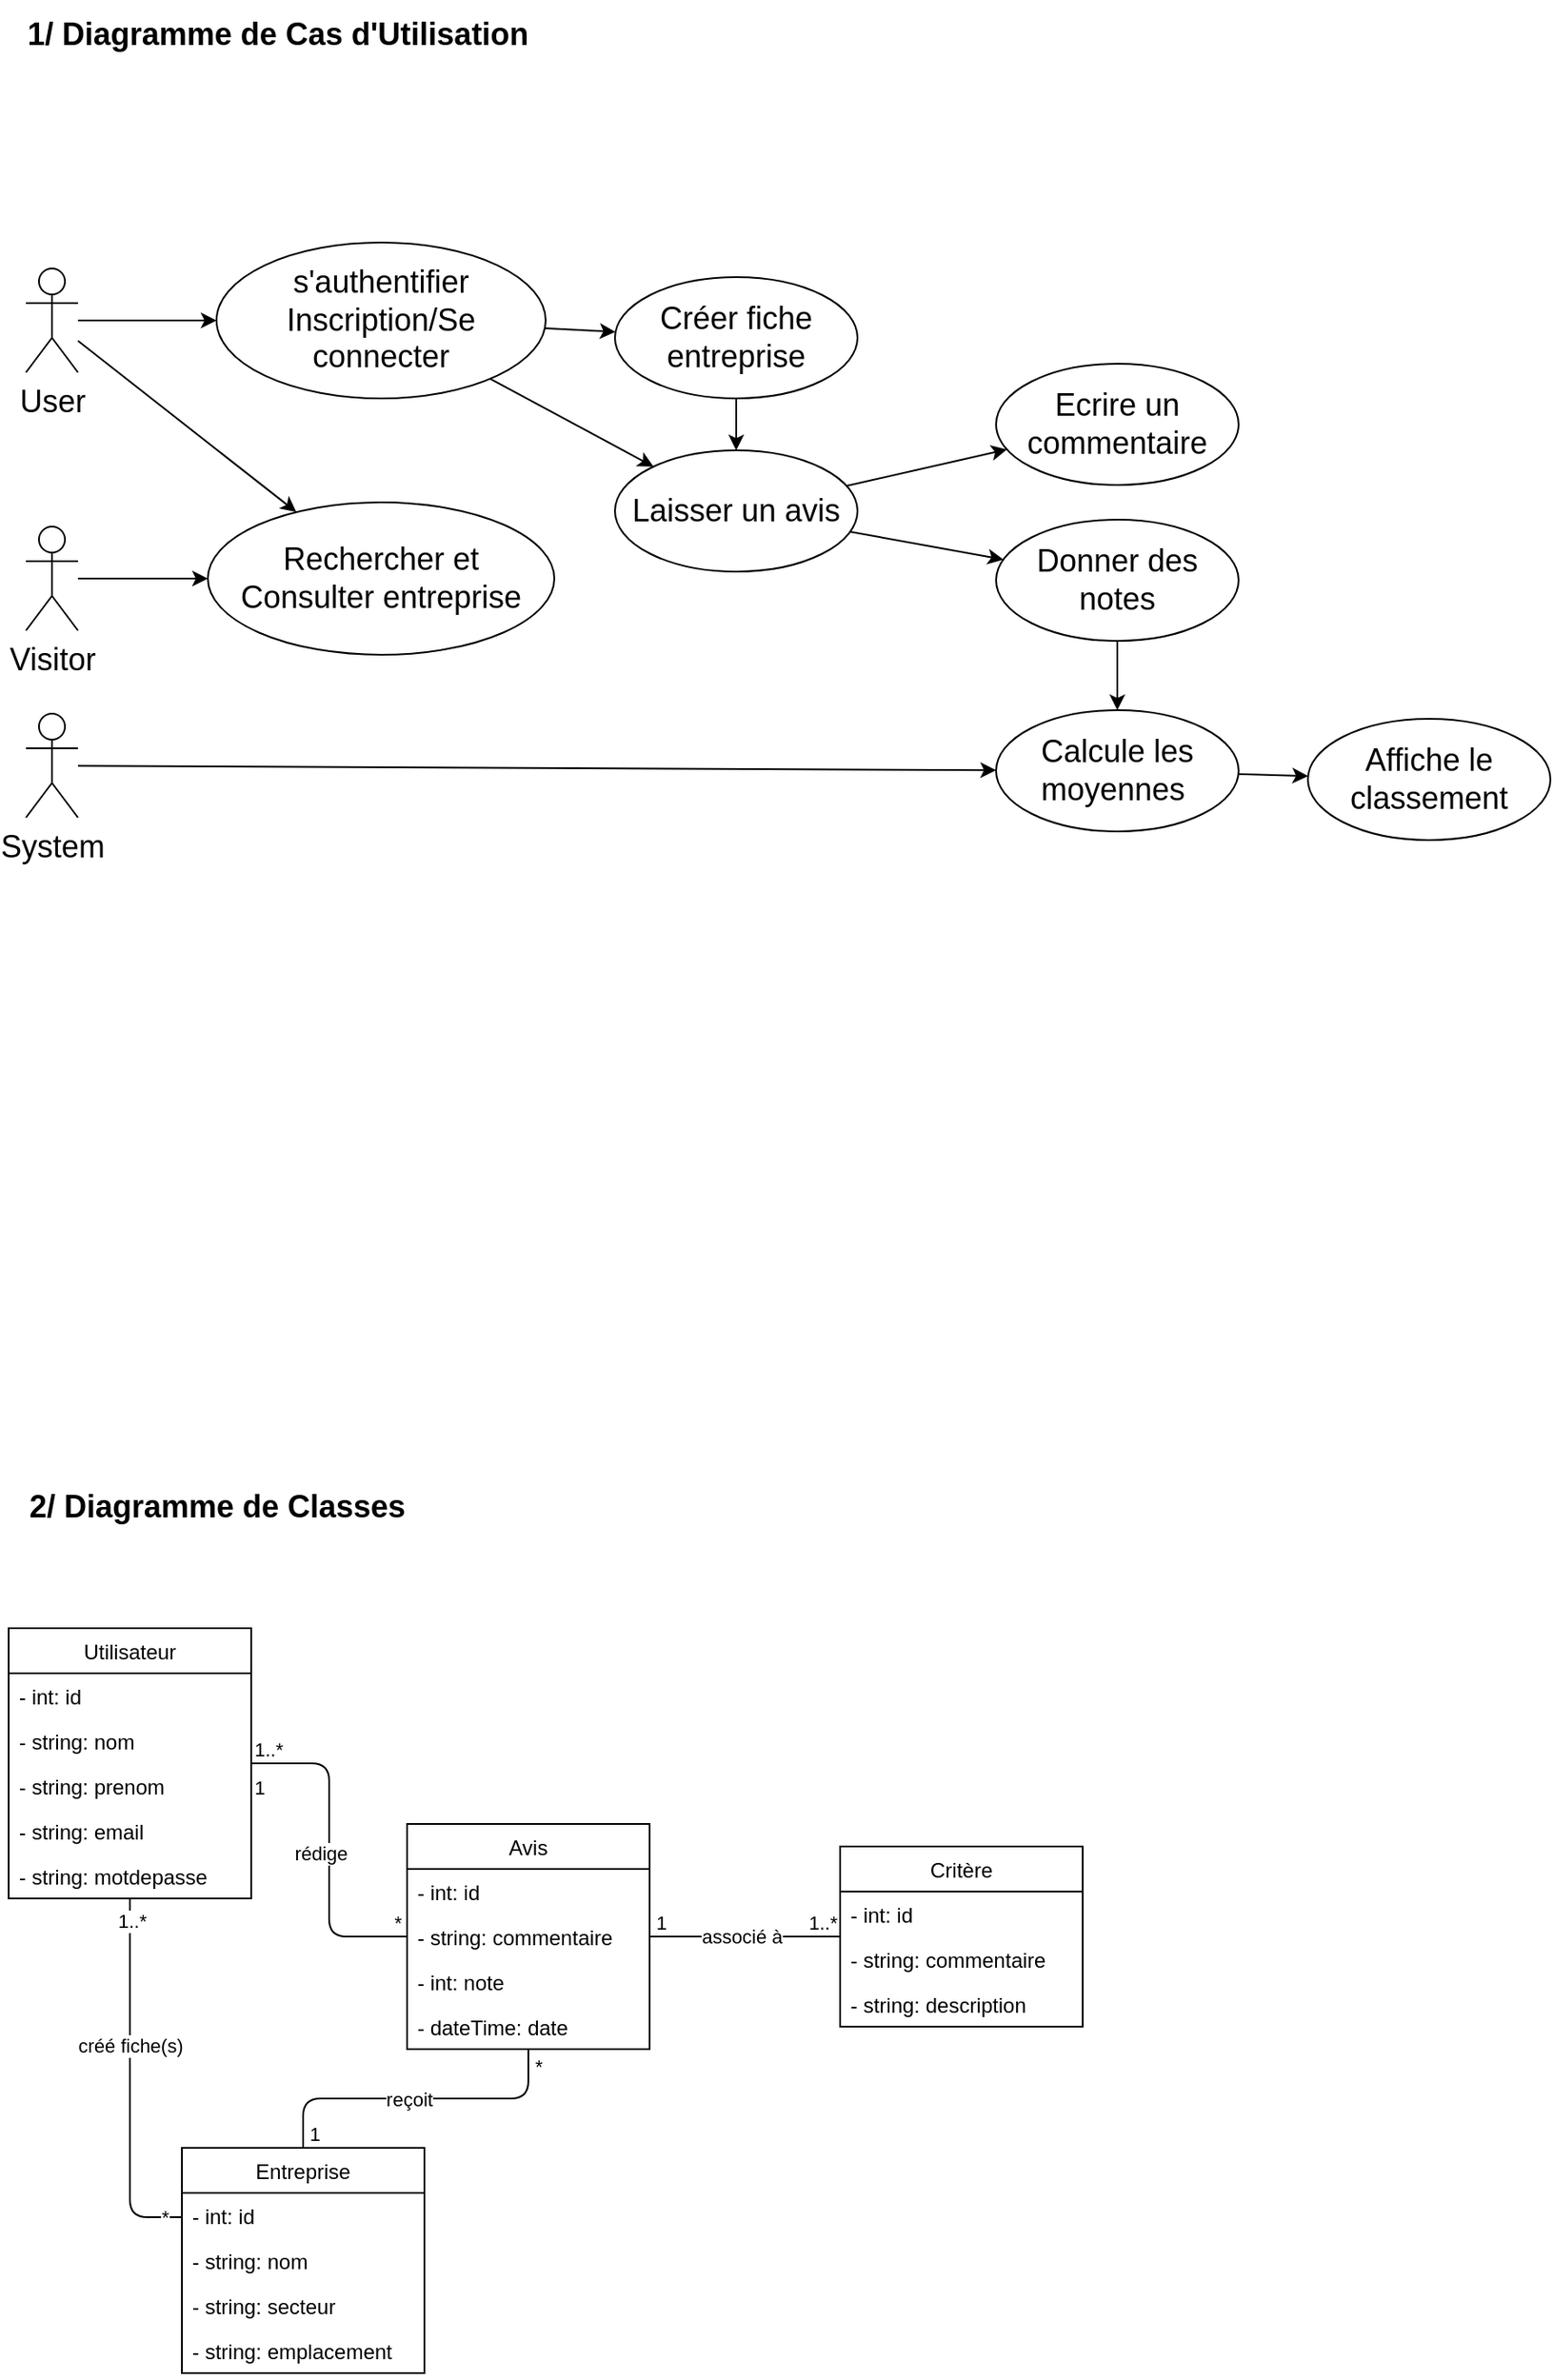 <mxfile>
    <diagram id="-hADqBydusSNjO6vTDOS" name="Page-1">
        <mxGraphModel dx="749" dy="1364" grid="1" gridSize="10" guides="1" tooltips="1" connect="1" arrows="1" fold="1" page="1" pageScale="1" pageWidth="1169" pageHeight="827" math="0" shadow="0">
            <root>
                <mxCell id="0"/>
                <mxCell id="1" parent="0"/>
                <mxCell id="79" style="edgeStyle=orthogonalEdgeStyle;html=1;endArrow=none;endFill=0;" edge="1" parent="1" source="5" target="11">
                    <mxGeometry relative="1" as="geometry">
                        <Array as="points">
                            <mxPoint x="160" y="570"/>
                        </Array>
                    </mxGeometry>
                </mxCell>
                <mxCell id="80" value="créé fiche(s)" style="edgeLabel;html=1;align=center;verticalAlign=middle;resizable=0;points=[];" vertex="1" connectable="0" parent="79">
                    <mxGeometry x="-0.205" y="-2" relative="1" as="geometry">
                        <mxPoint x="2" as="offset"/>
                    </mxGeometry>
                </mxCell>
                <mxCell id="81" value="1..*" style="edgeLabel;html=1;align=center;verticalAlign=middle;resizable=0;points=[];" vertex="1" connectable="0" parent="79">
                    <mxGeometry x="-0.877" y="1" relative="1" as="geometry">
                        <mxPoint as="offset"/>
                    </mxGeometry>
                </mxCell>
                <mxCell id="83" value="*" style="edgeLabel;html=1;align=center;verticalAlign=middle;resizable=0;points=[];" vertex="1" connectable="0" parent="79">
                    <mxGeometry x="0.796" relative="1" as="geometry">
                        <mxPoint x="12" as="offset"/>
                    </mxGeometry>
                </mxCell>
                <mxCell id="5" value="Utilisateur" style="swimlane;fontStyle=0;childLayout=stackLayout;horizontal=1;startSize=26;fillColor=none;horizontalStack=0;resizeParent=1;resizeParentMax=0;resizeLast=0;collapsible=1;marginBottom=0;" parent="1" vertex="1">
                    <mxGeometry x="90" y="230" width="140" height="156" as="geometry"/>
                </mxCell>
                <mxCell id="6" value="- int: id" style="text;strokeColor=none;fillColor=none;align=left;verticalAlign=top;spacingLeft=4;spacingRight=4;overflow=hidden;rotatable=0;points=[[0,0.5],[1,0.5]];portConstraint=eastwest;" parent="5" vertex="1">
                    <mxGeometry y="26" width="140" height="26" as="geometry"/>
                </mxCell>
                <mxCell id="7" value="- string: nom" style="text;strokeColor=none;fillColor=none;align=left;verticalAlign=top;spacingLeft=4;spacingRight=4;overflow=hidden;rotatable=0;points=[[0,0.5],[1,0.5]];portConstraint=eastwest;" parent="5" vertex="1">
                    <mxGeometry y="52" width="140" height="26" as="geometry"/>
                </mxCell>
                <mxCell id="8" value="- string: prenom" style="text;strokeColor=none;fillColor=none;align=left;verticalAlign=top;spacingLeft=4;spacingRight=4;overflow=hidden;rotatable=0;points=[[0,0.5],[1,0.5]];portConstraint=eastwest;" parent="5" vertex="1">
                    <mxGeometry y="78" width="140" height="26" as="geometry"/>
                </mxCell>
                <mxCell id="9" value="- string: email" style="text;strokeColor=none;fillColor=none;align=left;verticalAlign=top;spacingLeft=4;spacingRight=4;overflow=hidden;rotatable=0;points=[[0,0.5],[1,0.5]];portConstraint=eastwest;" parent="5" vertex="1">
                    <mxGeometry y="104" width="140" height="26" as="geometry"/>
                </mxCell>
                <mxCell id="10" value="- string: motdepasse" style="text;strokeColor=none;fillColor=none;align=left;verticalAlign=top;spacingLeft=4;spacingRight=4;overflow=hidden;rotatable=0;points=[[0,0.5],[1,0.5]];portConstraint=eastwest;" parent="5" vertex="1">
                    <mxGeometry y="130" width="140" height="26" as="geometry"/>
                </mxCell>
                <mxCell id="11" value="Entreprise" style="swimlane;fontStyle=0;childLayout=stackLayout;horizontal=1;startSize=26;fillColor=none;horizontalStack=0;resizeParent=1;resizeParentMax=0;resizeLast=0;collapsible=1;marginBottom=0;" parent="1" vertex="1">
                    <mxGeometry x="190" y="530" width="140" height="130" as="geometry"/>
                </mxCell>
                <mxCell id="12" value="- int: id" style="text;strokeColor=none;fillColor=none;align=left;verticalAlign=top;spacingLeft=4;spacingRight=4;overflow=hidden;rotatable=0;points=[[0,0.5],[1,0.5]];portConstraint=eastwest;" parent="11" vertex="1">
                    <mxGeometry y="26" width="140" height="26" as="geometry"/>
                </mxCell>
                <mxCell id="13" value="- string: nom" style="text;strokeColor=none;fillColor=none;align=left;verticalAlign=top;spacingLeft=4;spacingRight=4;overflow=hidden;rotatable=0;points=[[0,0.5],[1,0.5]];portConstraint=eastwest;" parent="11" vertex="1">
                    <mxGeometry y="52" width="140" height="26" as="geometry"/>
                </mxCell>
                <mxCell id="14" value="- string: secteur" style="text;strokeColor=none;fillColor=none;align=left;verticalAlign=top;spacingLeft=4;spacingRight=4;overflow=hidden;rotatable=0;points=[[0,0.5],[1,0.5]];portConstraint=eastwest;" parent="11" vertex="1">
                    <mxGeometry y="78" width="140" height="26" as="geometry"/>
                </mxCell>
                <mxCell id="15" value="- string: emplacement" style="text;strokeColor=none;fillColor=none;align=left;verticalAlign=top;spacingLeft=4;spacingRight=4;overflow=hidden;rotatable=0;points=[[0,0.5],[1,0.5]];portConstraint=eastwest;" parent="11" vertex="1">
                    <mxGeometry y="104" width="140" height="26" as="geometry"/>
                </mxCell>
                <mxCell id="17" value="Avis" style="swimlane;fontStyle=0;childLayout=stackLayout;horizontal=1;startSize=26;fillColor=none;horizontalStack=0;resizeParent=1;resizeParentMax=0;resizeLast=0;collapsible=1;marginBottom=0;" parent="1" vertex="1">
                    <mxGeometry x="320" y="343" width="140" height="130" as="geometry"/>
                </mxCell>
                <mxCell id="18" value="- int: id" style="text;strokeColor=none;fillColor=none;align=left;verticalAlign=top;spacingLeft=4;spacingRight=4;overflow=hidden;rotatable=0;points=[[0,0.5],[1,0.5]];portConstraint=eastwest;" parent="17" vertex="1">
                    <mxGeometry y="26" width="140" height="26" as="geometry"/>
                </mxCell>
                <mxCell id="19" value="- string: commentaire" style="text;strokeColor=none;fillColor=none;align=left;verticalAlign=top;spacingLeft=4;spacingRight=4;overflow=hidden;rotatable=0;points=[[0,0.5],[1,0.5]];portConstraint=eastwest;" parent="17" vertex="1">
                    <mxGeometry y="52" width="140" height="26" as="geometry"/>
                </mxCell>
                <mxCell id="20" value="- int: note" style="text;strokeColor=none;fillColor=none;align=left;verticalAlign=top;spacingLeft=4;spacingRight=4;overflow=hidden;rotatable=0;points=[[0,0.5],[1,0.5]];portConstraint=eastwest;" parent="17" vertex="1">
                    <mxGeometry y="78" width="140" height="26" as="geometry"/>
                </mxCell>
                <mxCell id="21" value="- dateTime: date" style="text;strokeColor=none;fillColor=none;align=left;verticalAlign=top;spacingLeft=4;spacingRight=4;overflow=hidden;rotatable=0;points=[[0,0.5],[1,0.5]];portConstraint=eastwest;" parent="17" vertex="1">
                    <mxGeometry y="104" width="140" height="26" as="geometry"/>
                </mxCell>
                <mxCell id="22" value="Critère" style="swimlane;fontStyle=0;childLayout=stackLayout;horizontal=1;startSize=26;fillColor=none;horizontalStack=0;resizeParent=1;resizeParentMax=0;resizeLast=0;collapsible=1;marginBottom=0;" parent="1" vertex="1">
                    <mxGeometry x="570" y="356" width="140" height="104" as="geometry"/>
                </mxCell>
                <mxCell id="23" value="- int: id" style="text;strokeColor=none;fillColor=none;align=left;verticalAlign=top;spacingLeft=4;spacingRight=4;overflow=hidden;rotatable=0;points=[[0,0.5],[1,0.5]];portConstraint=eastwest;" parent="22" vertex="1">
                    <mxGeometry y="26" width="140" height="26" as="geometry"/>
                </mxCell>
                <mxCell id="24" value="- string: commentaire" style="text;strokeColor=none;fillColor=none;align=left;verticalAlign=top;spacingLeft=4;spacingRight=4;overflow=hidden;rotatable=0;points=[[0,0.5],[1,0.5]];portConstraint=eastwest;" parent="22" vertex="1">
                    <mxGeometry y="52" width="140" height="26" as="geometry"/>
                </mxCell>
                <mxCell id="25" value="- string: description" style="text;strokeColor=none;fillColor=none;align=left;verticalAlign=top;spacingLeft=4;spacingRight=4;overflow=hidden;rotatable=0;points=[[0,0.5],[1,0.5]];portConstraint=eastwest;" parent="22" vertex="1">
                    <mxGeometry y="78" width="140" height="26" as="geometry"/>
                </mxCell>
                <mxCell id="31" value="" style="endArrow=none;html=1;edgeStyle=orthogonalEdgeStyle;" parent="1" source="5" target="17" edge="1">
                    <mxGeometry relative="1" as="geometry">
                        <mxPoint x="230" y="520" as="sourcePoint"/>
                        <mxPoint x="390" y="520" as="targetPoint"/>
                    </mxGeometry>
                </mxCell>
                <mxCell id="32" value="1..*" style="edgeLabel;resizable=0;html=1;align=left;verticalAlign=bottom;" parent="31" connectable="0" vertex="1">
                    <mxGeometry x="-1" relative="1" as="geometry"/>
                </mxCell>
                <mxCell id="33" value="*" style="edgeLabel;resizable=0;html=1;align=right;verticalAlign=bottom;" parent="31" connectable="0" vertex="1">
                    <mxGeometry x="1" relative="1" as="geometry">
                        <mxPoint x="-3" as="offset"/>
                    </mxGeometry>
                </mxCell>
                <mxCell id="34" value="rédige" style="edgeLabel;html=1;align=center;verticalAlign=middle;resizable=0;points=[];" parent="31" vertex="1" connectable="0">
                    <mxGeometry x="0.2" relative="1" as="geometry">
                        <mxPoint x="-5" y="-17" as="offset"/>
                    </mxGeometry>
                </mxCell>
                <mxCell id="36" value="" style="endArrow=none;html=1;edgeStyle=orthogonalEdgeStyle;" parent="1" source="17" target="11" edge="1">
                    <mxGeometry relative="1" as="geometry">
                        <mxPoint x="210" y="418" as="sourcePoint"/>
                        <mxPoint x="330" y="418" as="targetPoint"/>
                    </mxGeometry>
                </mxCell>
                <mxCell id="37" value="*" style="edgeLabel;resizable=0;html=1;align=left;verticalAlign=bottom;" parent="36" connectable="0" vertex="1">
                    <mxGeometry x="-1" relative="1" as="geometry">
                        <mxPoint x="2" y="18" as="offset"/>
                    </mxGeometry>
                </mxCell>
                <mxCell id="38" value="1" style="edgeLabel;resizable=0;html=1;align=right;verticalAlign=bottom;" parent="36" connectable="0" vertex="1">
                    <mxGeometry x="1" relative="1" as="geometry">
                        <mxPoint x="10" as="offset"/>
                    </mxGeometry>
                </mxCell>
                <mxCell id="39" value="reçoit" style="edgeLabel;html=1;align=center;verticalAlign=middle;resizable=0;points=[];" parent="36" vertex="1" connectable="0">
                    <mxGeometry x="0.2" relative="1" as="geometry">
                        <mxPoint x="14" as="offset"/>
                    </mxGeometry>
                </mxCell>
                <mxCell id="40" value="" style="endArrow=none;html=1;edgeStyle=orthogonalEdgeStyle;" parent="1" source="22" target="17" edge="1">
                    <mxGeometry relative="1" as="geometry">
                        <mxPoint x="220" y="428" as="sourcePoint"/>
                        <mxPoint x="340" y="428" as="targetPoint"/>
                    </mxGeometry>
                </mxCell>
                <mxCell id="41" value="1..*" style="edgeLabel;resizable=0;html=1;align=left;verticalAlign=bottom;" parent="40" connectable="0" vertex="1">
                    <mxGeometry x="-1" relative="1" as="geometry">
                        <mxPoint x="-20" as="offset"/>
                    </mxGeometry>
                </mxCell>
                <mxCell id="42" value="1" style="edgeLabel;resizable=0;html=1;align=right;verticalAlign=bottom;" parent="40" connectable="0" vertex="1">
                    <mxGeometry x="1" relative="1" as="geometry">
                        <mxPoint x="10" as="offset"/>
                    </mxGeometry>
                </mxCell>
                <mxCell id="43" value="associé à" style="edgeLabel;html=1;align=center;verticalAlign=middle;resizable=0;points=[];" parent="40" vertex="1" connectable="0">
                    <mxGeometry x="0.2" relative="1" as="geometry">
                        <mxPoint x="9" as="offset"/>
                    </mxGeometry>
                </mxCell>
                <mxCell id="45" value="&lt;b&gt;&lt;font style=&quot;font-size: 18px;&quot;&gt;2/ Diagramme de Classes&lt;/font&gt;&lt;/b&gt;" style="text;html=1;align=center;verticalAlign=middle;resizable=0;points=[];autosize=1;strokeColor=none;fillColor=none;" parent="1" vertex="1">
                    <mxGeometry x="90" y="140" width="240" height="40" as="geometry"/>
                </mxCell>
                <mxCell id="46" value="&lt;b&gt;&lt;font style=&quot;font-size: 18px;&quot;&gt;1/ Diagramme de Cas d'Utilisation&lt;/font&gt;&lt;/b&gt;" style="text;html=1;align=center;verticalAlign=middle;resizable=0;points=[];autosize=1;strokeColor=none;fillColor=none;" parent="1" vertex="1">
                    <mxGeometry x="90" y="-710" width="310" height="40" as="geometry"/>
                </mxCell>
                <mxCell id="59" style="edgeStyle=none;html=1;fontSize=18;" parent="1" source="47" target="51" edge="1">
                    <mxGeometry relative="1" as="geometry"/>
                </mxCell>
                <mxCell id="78" style="edgeStyle=none;html=1;fontSize=18;" parent="1" source="47" target="70" edge="1">
                    <mxGeometry relative="1" as="geometry"/>
                </mxCell>
                <mxCell id="47" value="User" style="shape=umlActor;verticalLabelPosition=bottom;verticalAlign=top;html=1;fontSize=18;" parent="1" vertex="1">
                    <mxGeometry x="100" y="-555" width="30" height="60" as="geometry"/>
                </mxCell>
                <mxCell id="58" style="edgeStyle=none;html=1;fontSize=18;" parent="1" source="48" target="57" edge="1">
                    <mxGeometry relative="1" as="geometry"/>
                </mxCell>
                <mxCell id="48" value="System" style="shape=umlActor;verticalLabelPosition=bottom;verticalAlign=top;html=1;fontSize=18;" parent="1" vertex="1">
                    <mxGeometry x="100" y="-298" width="30" height="60" as="geometry"/>
                </mxCell>
                <mxCell id="54" value="" style="edgeStyle=none;html=1;fontSize=18;" parent="1" source="51" target="53" edge="1">
                    <mxGeometry relative="1" as="geometry"/>
                </mxCell>
                <mxCell id="73" style="edgeStyle=none;html=1;fontSize=18;" parent="1" source="51" target="71" edge="1">
                    <mxGeometry relative="1" as="geometry"/>
                </mxCell>
                <mxCell id="51" value="s'authentifier&lt;br&gt;Inscription/Se connecter" style="ellipse;whiteSpace=wrap;html=1;fontSize=18;" parent="1" vertex="1">
                    <mxGeometry x="210" y="-570" width="190" height="90" as="geometry"/>
                </mxCell>
                <mxCell id="67" style="edgeStyle=none;html=1;fontSize=18;" parent="1" source="53" target="66" edge="1">
                    <mxGeometry relative="1" as="geometry"/>
                </mxCell>
                <mxCell id="68" style="edgeStyle=none;html=1;fontSize=18;" parent="1" source="53" target="64" edge="1">
                    <mxGeometry relative="1" as="geometry"/>
                </mxCell>
                <mxCell id="53" value="Laisser un avis" style="ellipse;whiteSpace=wrap;html=1;fontSize=18;fillColor=rgb(255, 255, 255);" parent="1" vertex="1">
                    <mxGeometry x="440" y="-450" width="140" height="70" as="geometry"/>
                </mxCell>
                <mxCell id="61" value="" style="edgeStyle=none;html=1;fontSize=18;" parent="1" source="57" target="60" edge="1">
                    <mxGeometry relative="1" as="geometry"/>
                </mxCell>
                <mxCell id="57" value="Calcule les moyennes&amp;nbsp;" style="ellipse;whiteSpace=wrap;html=1;fontSize=18;" parent="1" vertex="1">
                    <mxGeometry x="660" y="-300" width="140" height="70" as="geometry"/>
                </mxCell>
                <mxCell id="60" value="Affiche le classement" style="ellipse;whiteSpace=wrap;html=1;fontSize=18;fillColor=rgb(255, 255, 255);" parent="1" vertex="1">
                    <mxGeometry x="840" y="-295" width="140" height="70" as="geometry"/>
                </mxCell>
                <mxCell id="69" style="edgeStyle=none;html=1;fontSize=18;" parent="1" source="64" target="57" edge="1">
                    <mxGeometry relative="1" as="geometry"/>
                </mxCell>
                <mxCell id="64" value="Donner des notes" style="ellipse;whiteSpace=wrap;html=1;fontSize=18;fillColor=rgb(255, 255, 255);" parent="1" vertex="1">
                    <mxGeometry x="660" y="-410" width="140" height="70" as="geometry"/>
                </mxCell>
                <mxCell id="66" value="Ecrire un commentaire" style="ellipse;whiteSpace=wrap;html=1;fontSize=18;fillColor=rgb(255, 255, 255);" parent="1" vertex="1">
                    <mxGeometry x="660" y="-500" width="140" height="70" as="geometry"/>
                </mxCell>
                <mxCell id="70" value="Rechercher et&lt;br&gt;Consulter entreprise" style="ellipse;whiteSpace=wrap;html=1;fontSize=18;fillColor=rgb(255, 255, 255);" parent="1" vertex="1">
                    <mxGeometry x="205" y="-420" width="200" height="88" as="geometry"/>
                </mxCell>
                <mxCell id="75" style="edgeStyle=none;html=1;exitX=0.5;exitY=1;exitDx=0;exitDy=0;fontSize=18;" parent="1" source="71" target="53" edge="1">
                    <mxGeometry relative="1" as="geometry"/>
                </mxCell>
                <mxCell id="71" value="Créer fiche entreprise" style="ellipse;whiteSpace=wrap;html=1;fontSize=18;fillColor=rgb(255, 255, 255);" parent="1" vertex="1">
                    <mxGeometry x="440" y="-550" width="140" height="70" as="geometry"/>
                </mxCell>
                <mxCell id="77" style="edgeStyle=none;html=1;fontSize=18;" parent="1" source="76" target="70" edge="1">
                    <mxGeometry relative="1" as="geometry"/>
                </mxCell>
                <mxCell id="76" value="Visitor" style="shape=umlActor;verticalLabelPosition=bottom;verticalAlign=top;html=1;fontSize=18;" parent="1" vertex="1">
                    <mxGeometry x="100" y="-406" width="30" height="60" as="geometry"/>
                </mxCell>
                <mxCell id="82" value="1" style="edgeLabel;resizable=0;html=1;align=left;verticalAlign=bottom;" connectable="0" vertex="1" parent="1">
                    <mxGeometry x="230" y="330.0" as="geometry"/>
                </mxCell>
            </root>
        </mxGraphModel>
    </diagram>
</mxfile>